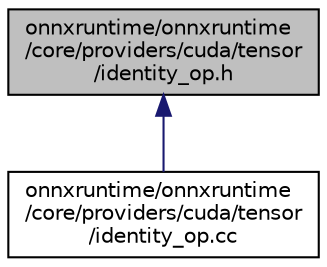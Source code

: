 digraph "onnxruntime/onnxruntime/core/providers/cuda/tensor/identity_op.h"
{
  edge [fontname="Helvetica",fontsize="10",labelfontname="Helvetica",labelfontsize="10"];
  node [fontname="Helvetica",fontsize="10",shape=record];
  Node88 [label="onnxruntime/onnxruntime\l/core/providers/cuda/tensor\l/identity_op.h",height=0.2,width=0.4,color="black", fillcolor="grey75", style="filled", fontcolor="black"];
  Node88 -> Node89 [dir="back",color="midnightblue",fontsize="10",style="solid"];
  Node89 [label="onnxruntime/onnxruntime\l/core/providers/cuda/tensor\l/identity_op.cc",height=0.2,width=0.4,color="black", fillcolor="white", style="filled",URL="$cuda_2tensor_2identity__op_8cc.html"];
}
